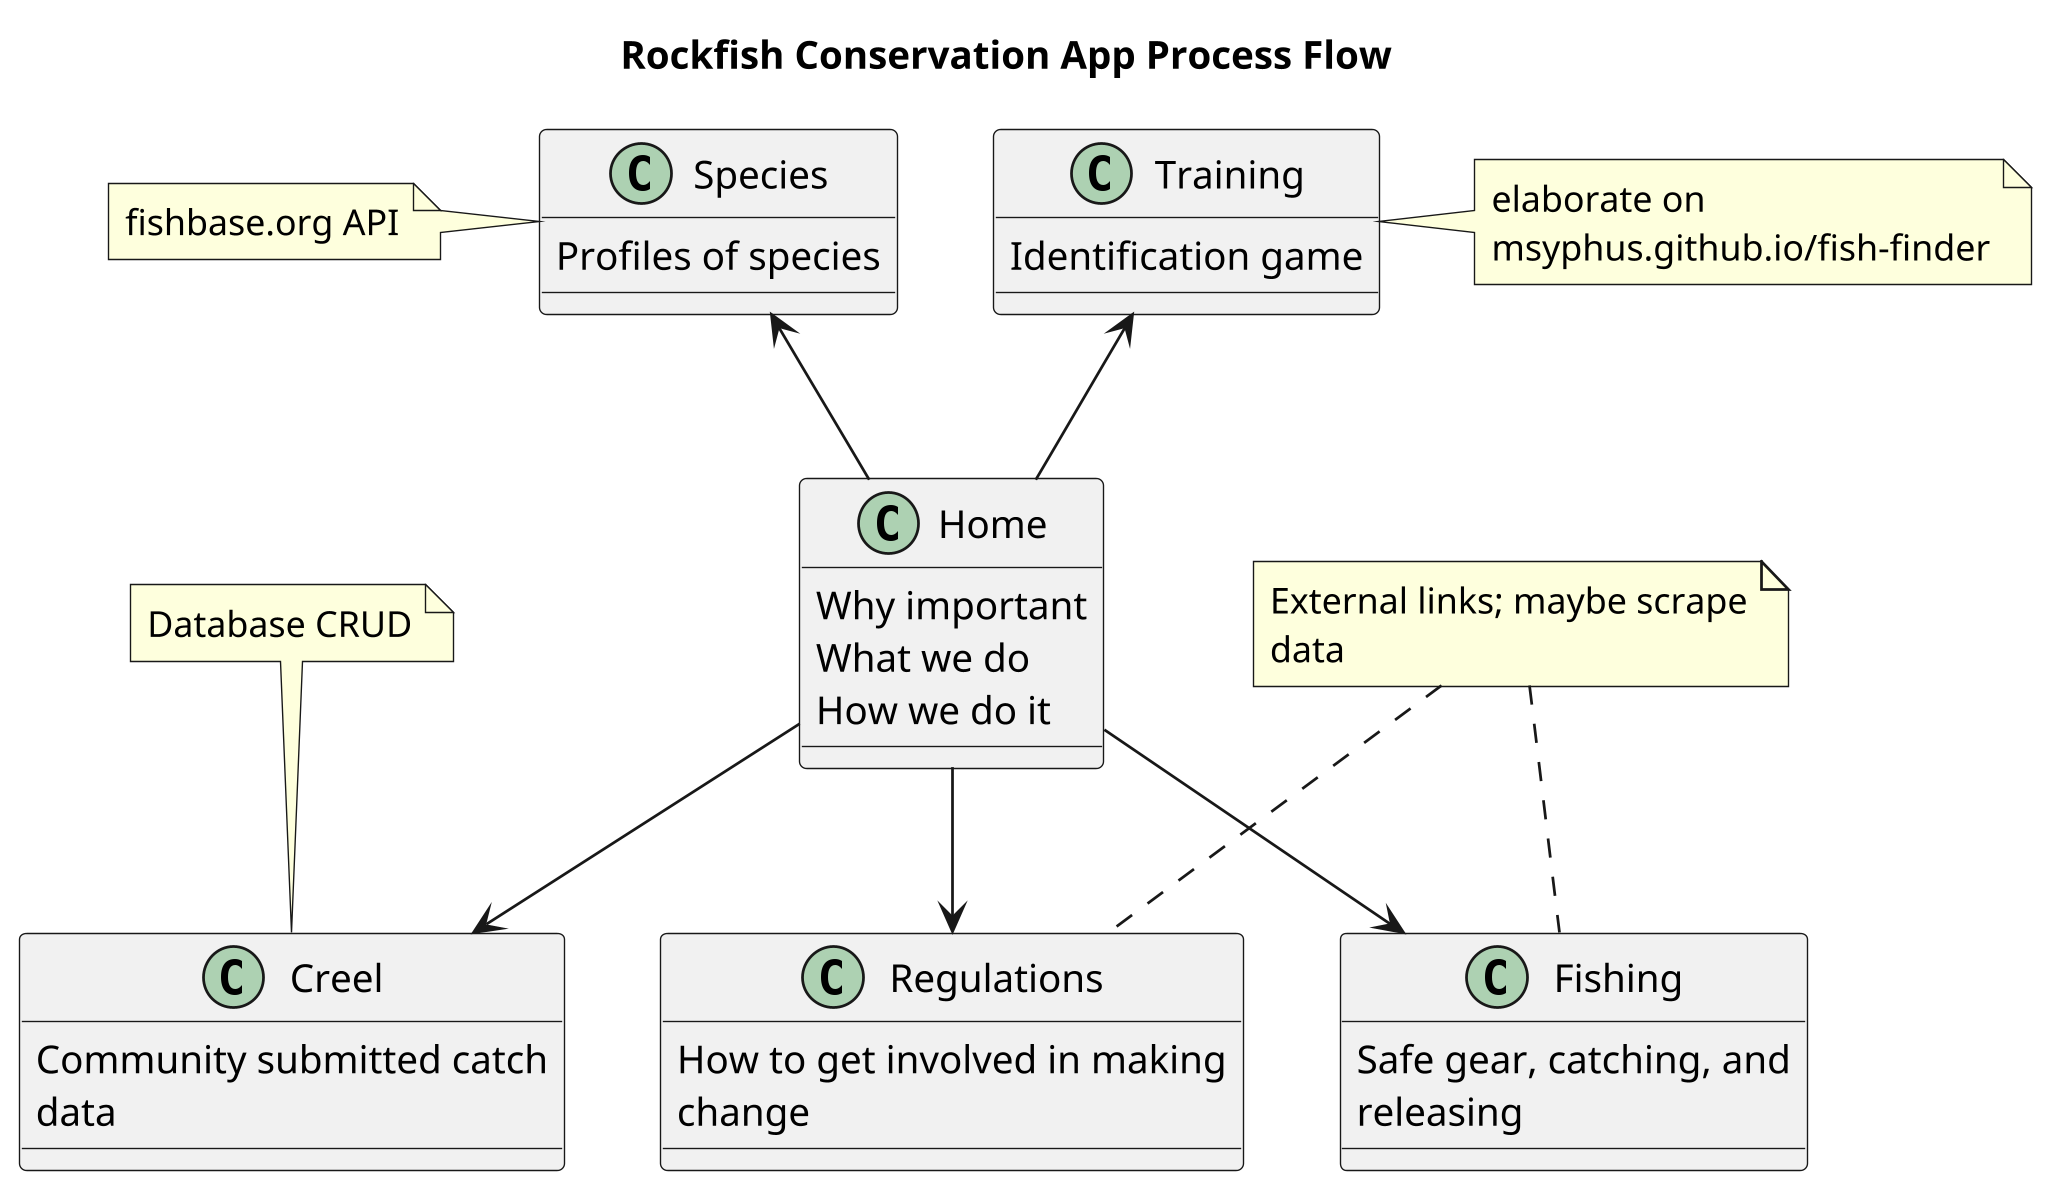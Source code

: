 @startuml "processFlow"

scale 2048 width
skinparam wrapwidth 200
skinparam maxMessageSize 500
skinparam backgroundColor #FFFFFF

title Rockfish Conservation App Process Flow

class Home {
    Why important
    What we do
    How we do it
}

class Species {
    Profiles of species
}


class Training {
    Identification game
}


class Creel {
    Community submitted catch data
}


class Fishing {
    Safe gear, catching, and releasing
}

class Regulations {
    How to get involved in making change
}

Home-->Creel
Species<--Home
Training<--Home
Home-->Fishing
Home-->Regulations

note left of Species: fishbase.org API
note right of Training: elaborate on msyphus.github.io/fish-finder
note top of Creel: Database CRUD
note "External links; maybe scrape data" as data
data .. Fishing
data .. Regulations

@enduml

